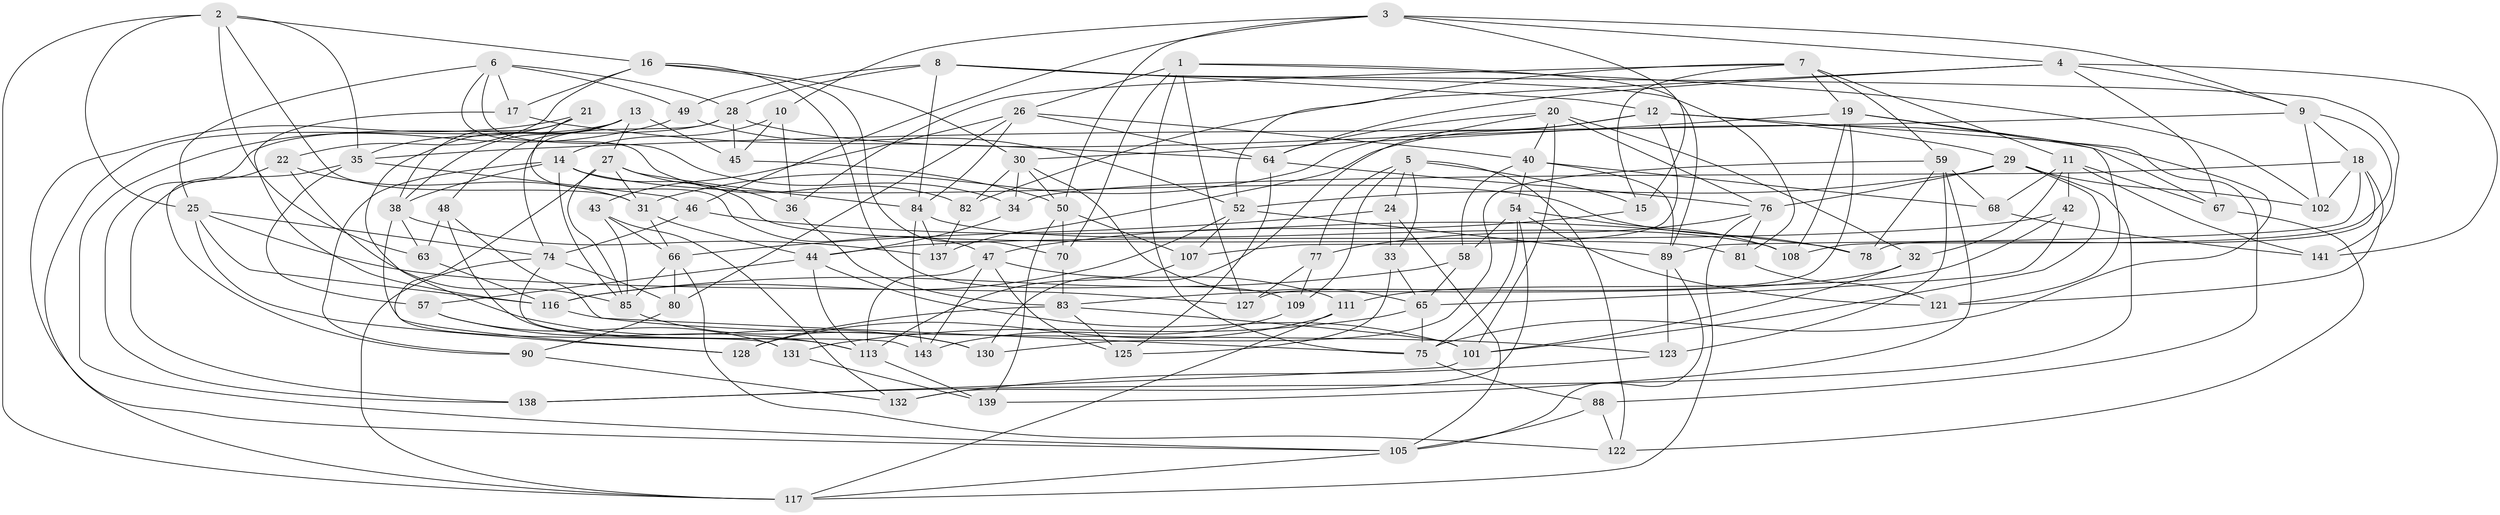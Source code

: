 // Generated by graph-tools (version 1.1) at 2025/52/02/27/25 19:52:27]
// undirected, 96 vertices, 240 edges
graph export_dot {
graph [start="1"]
  node [color=gray90,style=filled];
  1 [super="+91"];
  2 [super="+104"];
  3 [super="+23"];
  4 [super="+129"];
  5 [super="+86"];
  6 [super="+97"];
  7 [super="+41"];
  8 [super="+134"];
  9 [super="+53"];
  10;
  11 [super="+71"];
  12 [super="+37"];
  13 [super="+140"];
  14 [super="+39"];
  15;
  16 [super="+119"];
  17;
  18 [super="+60"];
  19 [super="+51"];
  20 [super="+110"];
  21;
  22;
  24;
  25 [super="+133"];
  26 [super="+55"];
  27 [super="+92"];
  28 [super="+115"];
  29 [super="+95"];
  30 [super="+98"];
  31 [super="+72"];
  32;
  33;
  34;
  35 [super="+61"];
  36;
  38 [super="+56"];
  40 [super="+142"];
  42;
  43;
  44 [super="+96"];
  45;
  46;
  47 [super="+93"];
  48;
  49;
  50 [super="+79"];
  52 [super="+106"];
  54 [super="+62"];
  57;
  58;
  59 [super="+69"];
  63;
  64 [super="+73"];
  65 [super="+124"];
  66 [super="+112"];
  67;
  68;
  70;
  74 [super="+126"];
  75 [super="+99"];
  76 [super="+100"];
  77;
  78;
  80;
  81;
  82;
  83 [super="+114"];
  84 [super="+87"];
  85 [super="+94"];
  88;
  89 [super="+144"];
  90;
  101 [super="+103"];
  102;
  105 [super="+118"];
  107;
  108;
  109;
  111;
  113 [super="+120"];
  116 [super="+135"];
  117 [super="+136"];
  121;
  122;
  123;
  125;
  127;
  128;
  130;
  131;
  132;
  137;
  138;
  139;
  141;
  143;
  1 -- 26;
  1 -- 89;
  1 -- 127;
  1 -- 102;
  1 -- 75;
  1 -- 70;
  2 -- 16;
  2 -- 35;
  2 -- 117;
  2 -- 25;
  2 -- 31;
  2 -- 63;
  3 -- 46;
  3 -- 9;
  3 -- 50;
  3 -- 10;
  3 -- 4;
  3 -- 15;
  4 -- 141;
  4 -- 82;
  4 -- 67;
  4 -- 64;
  4 -- 9;
  5 -- 77;
  5 -- 122;
  5 -- 24;
  5 -- 33;
  5 -- 109;
  5 -- 15;
  6 -- 49;
  6 -- 34;
  6 -- 25;
  6 -- 17;
  6 -- 82;
  6 -- 28;
  7 -- 59;
  7 -- 19;
  7 -- 11;
  7 -- 36;
  7 -- 15;
  7 -- 52;
  8 -- 12;
  8 -- 49;
  8 -- 84;
  8 -- 81;
  8 -- 28;
  8 -- 141;
  9 -- 108;
  9 -- 35;
  9 -- 18;
  9 -- 102;
  10 -- 45;
  10 -- 36;
  10 -- 14;
  11 -- 141;
  11 -- 32;
  11 -- 67;
  11 -- 42;
  11 -- 68;
  12 -- 88;
  12 -- 137;
  12 -- 107;
  12 -- 29;
  12 -- 31;
  13 -- 45;
  13 -- 48;
  13 -- 130;
  13 -- 27;
  13 -- 38;
  13 -- 117;
  14 -- 85;
  14 -- 38;
  14 -- 78;
  14 -- 81;
  14 -- 90;
  15 -- 47;
  16 -- 22;
  16 -- 70;
  16 -- 17;
  16 -- 109;
  16 -- 30;
  17 -- 116;
  17 -- 64;
  18 -- 102;
  18 -- 121;
  18 -- 78;
  18 -- 34;
  18 -- 89;
  19 -- 127;
  19 -- 30;
  19 -- 121;
  19 -- 108;
  19 -- 75;
  20 -- 32;
  20 -- 40;
  20 -- 101;
  20 -- 76;
  20 -- 130;
  20 -- 64;
  21 -- 38;
  21 -- 35;
  21 -- 47;
  21 -- 105;
  22 -- 31;
  22 -- 138;
  22 -- 85;
  24 -- 33;
  24 -- 66;
  24 -- 105;
  25 -- 127;
  25 -- 128;
  25 -- 116;
  25 -- 74;
  26 -- 43;
  26 -- 40;
  26 -- 64;
  26 -- 80;
  26 -- 84;
  27 -- 128;
  27 -- 36;
  27 -- 84;
  27 -- 85;
  27 -- 31;
  28 -- 138;
  28 -- 45;
  28 -- 67;
  28 -- 74;
  29 -- 138;
  29 -- 102;
  29 -- 52;
  29 -- 101;
  29 -- 76;
  30 -- 50;
  30 -- 65;
  30 -- 82;
  30 -- 34;
  31 -- 44;
  31 -- 66;
  32 -- 83;
  32 -- 101;
  33 -- 125;
  33 -- 65;
  34 -- 44;
  35 -- 57;
  35 -- 90;
  35 -- 46;
  36 -- 83;
  38 -- 137;
  38 -- 131;
  38 -- 63;
  40 -- 58;
  40 -- 68;
  40 -- 54;
  40 -- 89;
  42 -- 44;
  42 -- 111;
  42 -- 65;
  43 -- 85;
  43 -- 132;
  43 -- 66;
  44 -- 57;
  44 -- 113;
  44 -- 101;
  45 -- 50;
  46 -- 74;
  46 -- 78;
  47 -- 143;
  47 -- 125;
  47 -- 111;
  47 -- 113;
  48 -- 63;
  48 -- 75;
  48 -- 113;
  49 -- 52;
  49 -- 105;
  50 -- 70;
  50 -- 107;
  50 -- 139;
  52 -- 116;
  52 -- 89;
  52 -- 107;
  54 -- 121;
  54 -- 132;
  54 -- 58;
  54 -- 108;
  54 -- 75;
  57 -- 131;
  57 -- 113;
  58 -- 65;
  58 -- 116;
  59 -- 123;
  59 -- 68;
  59 -- 130;
  59 -- 139;
  59 -- 78;
  63 -- 116;
  64 -- 125;
  64 -- 76;
  65 -- 75;
  65 -- 131;
  66 -- 122;
  66 -- 85;
  66 -- 80;
  67 -- 122;
  68 -- 141;
  70 -- 83;
  74 -- 117;
  74 -- 80;
  74 -- 143;
  75 -- 88;
  76 -- 77;
  76 -- 117;
  76 -- 81;
  77 -- 127;
  77 -- 109;
  80 -- 90;
  81 -- 121;
  82 -- 137;
  83 -- 128;
  83 -- 125;
  83 -- 101;
  84 -- 108;
  84 -- 137;
  84 -- 143;
  85 -- 130;
  88 -- 105;
  88 -- 122;
  89 -- 105;
  89 -- 123;
  90 -- 132;
  101 -- 138;
  105 -- 117;
  107 -- 113;
  109 -- 143;
  111 -- 128;
  111 -- 117;
  113 -- 139;
  116 -- 123;
  123 -- 132;
  131 -- 139;
}
